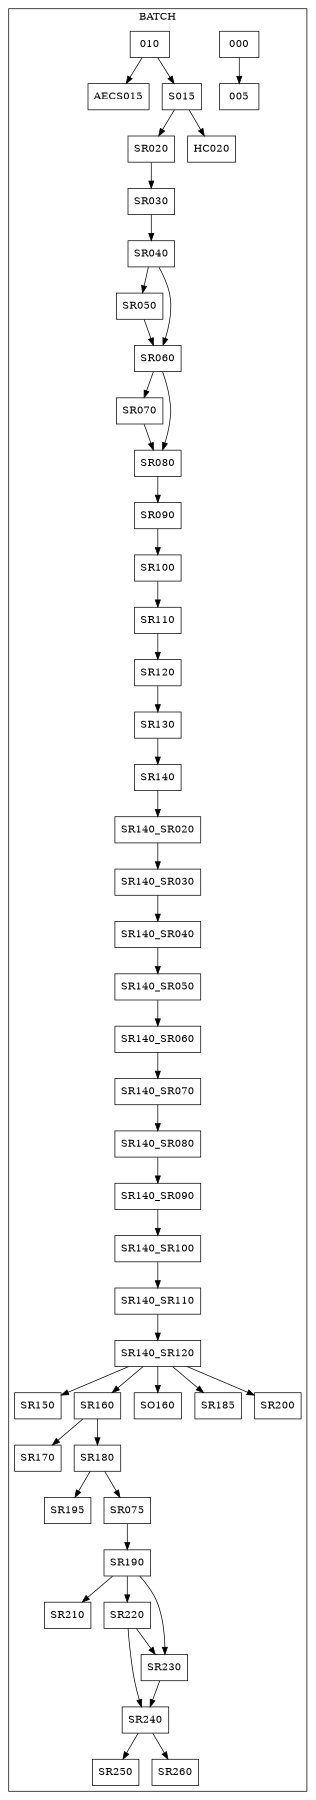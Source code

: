 digraph BATCH 
{
    size = "9,12";
    overlap = false;
    sep = "+20.0";
    node [shape = box];
    subgraph cluster_BATCH {
        label = "BATCH";
        000 -> 005;
        010 -> S015;
        010 -> AECS015;
        S015 -> SR020;
        S015 -> HC020;
        SR020 -> SR030;
        SR030 -> SR040;
        SR040 -> SR050;
        SR040 -> SR060;
        SR050 -> SR060;
        SR060 -> SR070;
        SR060 -> SR080;
        SR070 -> SR080;
        SR080 -> SR090;
        SR090 -> SR100;
        SR100 -> SR110;
        SR110 -> SR120;
        SR120 -> SR130;
        SR130 -> SR140;
        SR140 -> SR140_SR020;
        SR140_SR020 -> SR140_SR030;
        SR140_SR030 -> SR140_SR040;
        SR140_SR040 -> SR140_SR050;
        SR140_SR050 -> SR140_SR060;
        SR140_SR060 -> SR140_SR070;
        SR140_SR070 -> SR140_SR080;
        SR140_SR080 -> SR140_SR090;
        SR140_SR090 -> SR140_SR100;
        SR140_SR100 -> SR140_SR110;
        SR140_SR110 -> SR140_SR120;
        SR140_SR120 -> SR150;
        SR140_SR120 -> SR160;
        SR140_SR120 -> SO160;
        SR140_SR120 -> SR185;
        SR140_SR120 -> SR200;
        SR160 -> SR170;
        SR160 -> SR180;
        SR180 -> SR195;
        SR180 -> SR075;
        SR075 -> SR190;
        SR190 -> SR210;
        SR190 -> SR220;
        SR190 -> SR230;
        SR220 -> SR230;
        SR220 -> SR240;
        SR230 -> SR240;
        SR240 -> SR250;
        SR240 -> SR260;
    }






































}